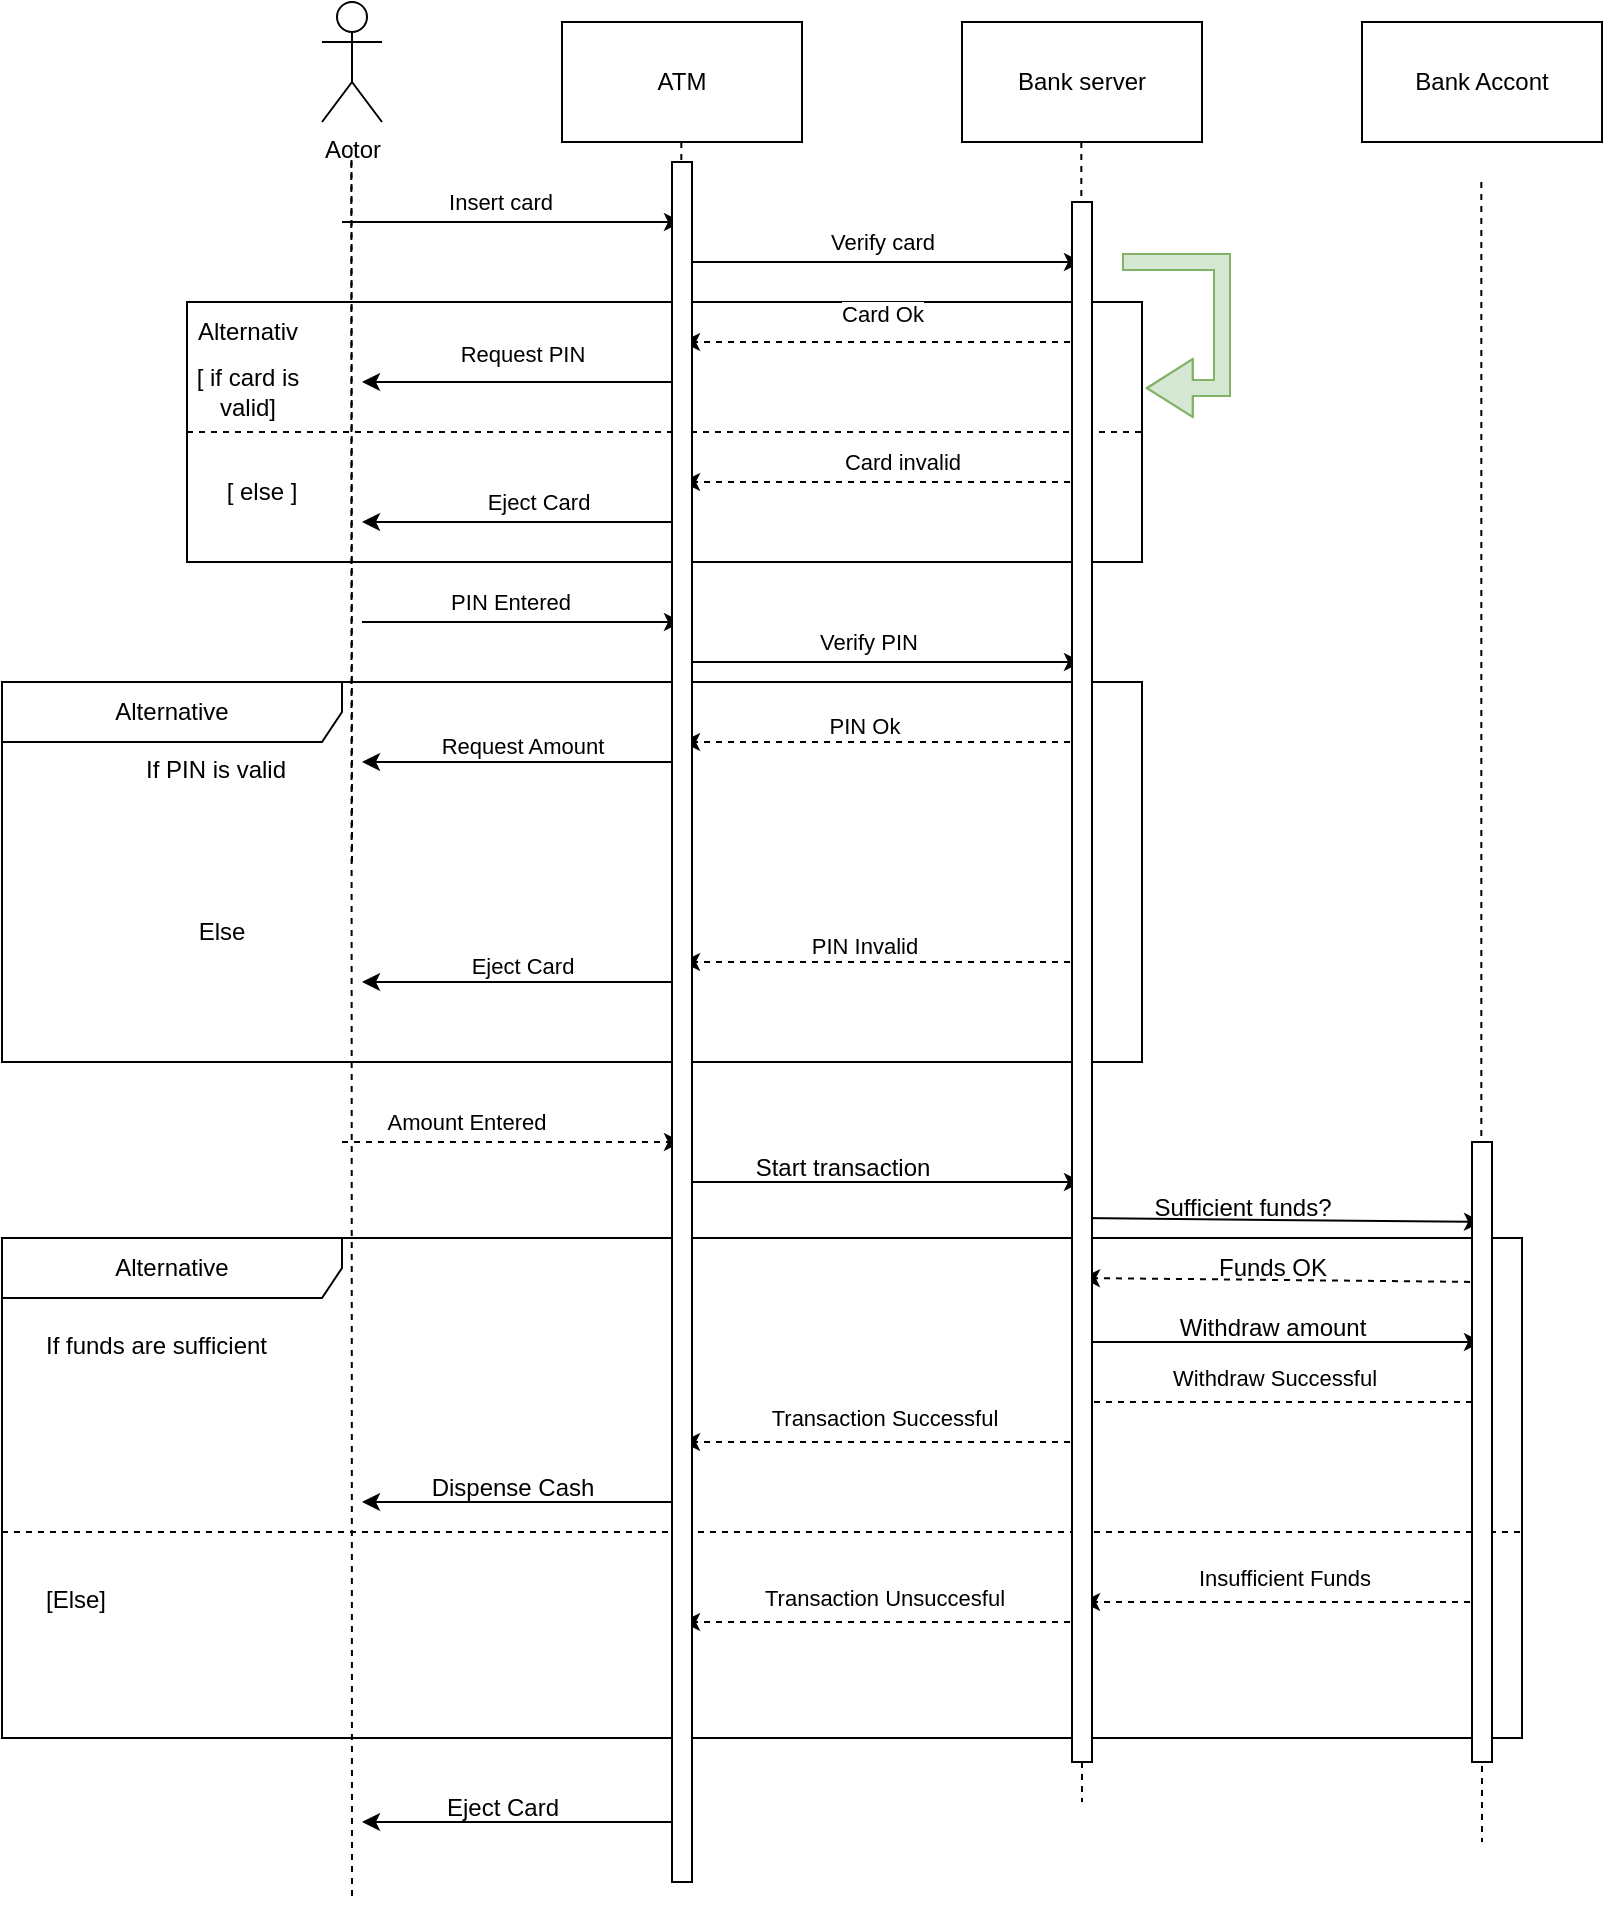 <mxfile version="22.1.7" type="github">
  <diagram name="Page-1" id="2YBvvXClWsGukQMizWep">
    <mxGraphModel dx="1687" dy="887" grid="1" gridSize="10" guides="1" tooltips="1" connect="1" arrows="1" fold="1" page="1" pageScale="1" pageWidth="850" pageHeight="1100" math="0" shadow="0">
      <root>
        <mxCell id="0" />
        <mxCell id="1" parent="0" />
        <mxCell id="-rkV7QmktQv8QUPjrSNt-29" value="" style="rounded=0;whiteSpace=wrap;html=1;" vertex="1" parent="1">
          <mxGeometry x="132.5" y="160" width="477.5" height="130" as="geometry" />
        </mxCell>
        <mxCell id="-rkV7QmktQv8QUPjrSNt-1" value="Actor" style="shape=umlActor;verticalLabelPosition=bottom;verticalAlign=top;html=1;outlineConnect=0;" vertex="1" parent="1">
          <mxGeometry x="200" y="10" width="30" height="60" as="geometry" />
        </mxCell>
        <mxCell id="-rkV7QmktQv8QUPjrSNt-2" value="ATM" style="rounded=0;whiteSpace=wrap;html=1;" vertex="1" parent="1">
          <mxGeometry x="320" y="20" width="120" height="60" as="geometry" />
        </mxCell>
        <mxCell id="-rkV7QmktQv8QUPjrSNt-5" value="Bank server" style="rounded=0;whiteSpace=wrap;html=1;" vertex="1" parent="1">
          <mxGeometry x="520" y="20" width="120" height="60" as="geometry" />
        </mxCell>
        <mxCell id="-rkV7QmktQv8QUPjrSNt-6" value="Bank Accont" style="rounded=0;whiteSpace=wrap;html=1;" vertex="1" parent="1">
          <mxGeometry x="720" y="20" width="120" height="60" as="geometry" />
        </mxCell>
        <mxCell id="-rkV7QmktQv8QUPjrSNt-10" value="" style="endArrow=none;dashed=1;html=1;rounded=0;" edge="1" parent="1">
          <mxGeometry width="50" height="50" relative="1" as="geometry">
            <mxPoint x="215" y="440" as="sourcePoint" />
            <mxPoint x="214.75" y="80" as="targetPoint" />
          </mxGeometry>
        </mxCell>
        <mxCell id="-rkV7QmktQv8QUPjrSNt-12" value="" style="endArrow=none;dashed=1;html=1;rounded=0;" edge="1" parent="1" source="-rkV7QmktQv8QUPjrSNt-106">
          <mxGeometry width="50" height="50" relative="1" as="geometry">
            <mxPoint x="579.66" y="80" as="sourcePoint" />
            <mxPoint x="580" y="910" as="targetPoint" />
            <Array as="points">
              <mxPoint x="580" y="620" />
            </Array>
          </mxGeometry>
        </mxCell>
        <mxCell id="-rkV7QmktQv8QUPjrSNt-14" value="" style="endArrow=classic;html=1;rounded=0;" edge="1" parent="1">
          <mxGeometry width="50" height="50" relative="1" as="geometry">
            <mxPoint x="210" y="120" as="sourcePoint" />
            <mxPoint x="380" y="120" as="targetPoint" />
          </mxGeometry>
        </mxCell>
        <mxCell id="-rkV7QmktQv8QUPjrSNt-15" value="Insert card" style="edgeLabel;html=1;align=center;verticalAlign=middle;resizable=0;points=[];" vertex="1" connectable="0" parent="-rkV7QmktQv8QUPjrSNt-14">
          <mxGeometry x="-0.075" y="-2" relative="1" as="geometry">
            <mxPoint y="-12" as="offset" />
          </mxGeometry>
        </mxCell>
        <mxCell id="-rkV7QmktQv8QUPjrSNt-17" value="" style="endArrow=classic;html=1;rounded=0;" edge="1" parent="1">
          <mxGeometry width="50" height="50" relative="1" as="geometry">
            <mxPoint x="380" y="140" as="sourcePoint" />
            <mxPoint x="580" y="140" as="targetPoint" />
          </mxGeometry>
        </mxCell>
        <mxCell id="-rkV7QmktQv8QUPjrSNt-19" value="Verify card" style="edgeLabel;html=1;align=center;verticalAlign=middle;resizable=0;points=[];" vertex="1" connectable="0" parent="-rkV7QmktQv8QUPjrSNt-17">
          <mxGeometry y="-2" relative="1" as="geometry">
            <mxPoint y="-12" as="offset" />
          </mxGeometry>
        </mxCell>
        <mxCell id="-rkV7QmktQv8QUPjrSNt-22" value="" style="endArrow=classic;html=1;rounded=0;dashed=1;" edge="1" parent="1">
          <mxGeometry width="50" height="50" relative="1" as="geometry">
            <mxPoint x="580" y="180" as="sourcePoint" />
            <mxPoint x="380" y="180" as="targetPoint" />
          </mxGeometry>
        </mxCell>
        <mxCell id="-rkV7QmktQv8QUPjrSNt-23" value="Card Ok" style="edgeLabel;html=1;align=center;verticalAlign=middle;resizable=0;points=[];" vertex="1" connectable="0" parent="-rkV7QmktQv8QUPjrSNt-22">
          <mxGeometry y="-2" relative="1" as="geometry">
            <mxPoint y="-12" as="offset" />
          </mxGeometry>
        </mxCell>
        <mxCell id="-rkV7QmktQv8QUPjrSNt-24" value="" style="endArrow=classic;html=1;rounded=0;" edge="1" parent="1">
          <mxGeometry width="50" height="50" relative="1" as="geometry">
            <mxPoint x="380" y="200" as="sourcePoint" />
            <mxPoint x="220" y="200" as="targetPoint" />
          </mxGeometry>
        </mxCell>
        <mxCell id="-rkV7QmktQv8QUPjrSNt-25" value="Request PIN" style="edgeLabel;html=1;align=center;verticalAlign=middle;resizable=0;points=[];" vertex="1" connectable="0" parent="-rkV7QmktQv8QUPjrSNt-24">
          <mxGeometry y="-2" relative="1" as="geometry">
            <mxPoint y="-12" as="offset" />
          </mxGeometry>
        </mxCell>
        <mxCell id="-rkV7QmktQv8QUPjrSNt-30" value="Alternativ" style="text;html=1;strokeColor=none;fillColor=none;align=center;verticalAlign=middle;whiteSpace=wrap;rounded=0;" vertex="1" parent="1">
          <mxGeometry x="132.5" y="160" width="60" height="30" as="geometry" />
        </mxCell>
        <mxCell id="-rkV7QmktQv8QUPjrSNt-31" value="" style="endArrow=block;html=1;rounded=0;shape=flexArrow;width=8;endSize=7.33;entryX=1.004;entryY=0.331;entryDx=0;entryDy=0;entryPerimeter=0;fillColor=#d5e8d4;strokeColor=#82b366;" edge="1" parent="1" target="-rkV7QmktQv8QUPjrSNt-29">
          <mxGeometry width="50" height="50" relative="1" as="geometry">
            <mxPoint x="600" y="140" as="sourcePoint" />
            <mxPoint x="650" y="210" as="targetPoint" />
            <Array as="points">
              <mxPoint x="650" y="140" />
              <mxPoint x="650" y="203" />
            </Array>
          </mxGeometry>
        </mxCell>
        <mxCell id="-rkV7QmktQv8QUPjrSNt-33" value="" style="endArrow=none;dashed=1;html=1;rounded=0;entryX=1;entryY=0.5;entryDx=0;entryDy=0;exitX=0;exitY=0.5;exitDx=0;exitDy=0;" edge="1" parent="1" source="-rkV7QmktQv8QUPjrSNt-29" target="-rkV7QmktQv8QUPjrSNt-29">
          <mxGeometry width="50" height="50" relative="1" as="geometry">
            <mxPoint x="120" y="230" as="sourcePoint" />
            <mxPoint x="170" y="180" as="targetPoint" />
          </mxGeometry>
        </mxCell>
        <mxCell id="-rkV7QmktQv8QUPjrSNt-34" value="[ if card is valid]" style="text;html=1;strokeColor=none;fillColor=none;align=center;verticalAlign=middle;whiteSpace=wrap;rounded=0;" vertex="1" parent="1">
          <mxGeometry x="132.5" y="190" width="60" height="30" as="geometry" />
        </mxCell>
        <mxCell id="-rkV7QmktQv8QUPjrSNt-35" value="[ else ]" style="text;html=1;strokeColor=none;fillColor=none;align=center;verticalAlign=middle;whiteSpace=wrap;rounded=0;" vertex="1" parent="1">
          <mxGeometry x="140" y="240" width="60" height="30" as="geometry" />
        </mxCell>
        <mxCell id="-rkV7QmktQv8QUPjrSNt-40" value="" style="endArrow=classic;html=1;rounded=0;dashed=1;" edge="1" parent="1">
          <mxGeometry width="50" height="50" relative="1" as="geometry">
            <mxPoint x="580" y="250" as="sourcePoint" />
            <mxPoint x="380" y="250" as="targetPoint" />
          </mxGeometry>
        </mxCell>
        <mxCell id="-rkV7QmktQv8QUPjrSNt-41" value="Card invalid" style="edgeLabel;html=1;align=center;verticalAlign=middle;resizable=0;points=[];" vertex="1" connectable="0" parent="-rkV7QmktQv8QUPjrSNt-40">
          <mxGeometry x="-0.1" y="-1" relative="1" as="geometry">
            <mxPoint y="-9" as="offset" />
          </mxGeometry>
        </mxCell>
        <mxCell id="-rkV7QmktQv8QUPjrSNt-43" value="" style="endArrow=classic;html=1;rounded=0;" edge="1" parent="1">
          <mxGeometry width="50" height="50" relative="1" as="geometry">
            <mxPoint x="380" y="270" as="sourcePoint" />
            <mxPoint x="220" y="270" as="targetPoint" />
          </mxGeometry>
        </mxCell>
        <mxCell id="-rkV7QmktQv8QUPjrSNt-44" value="Eject Card" style="edgeLabel;html=1;align=center;verticalAlign=middle;resizable=0;points=[];" vertex="1" connectable="0" parent="-rkV7QmktQv8QUPjrSNt-43">
          <mxGeometry x="-0.1" y="-1" relative="1" as="geometry">
            <mxPoint y="-9" as="offset" />
          </mxGeometry>
        </mxCell>
        <mxCell id="-rkV7QmktQv8QUPjrSNt-45" value="" style="endArrow=classic;html=1;rounded=0;" edge="1" parent="1">
          <mxGeometry width="50" height="50" relative="1" as="geometry">
            <mxPoint x="220" y="320" as="sourcePoint" />
            <mxPoint x="380" y="320" as="targetPoint" />
          </mxGeometry>
        </mxCell>
        <mxCell id="-rkV7QmktQv8QUPjrSNt-46" value="PIN Entered" style="edgeLabel;html=1;align=center;verticalAlign=middle;resizable=0;points=[];" vertex="1" connectable="0" parent="-rkV7QmktQv8QUPjrSNt-45">
          <mxGeometry x="-0.075" y="1" relative="1" as="geometry">
            <mxPoint y="-9" as="offset" />
          </mxGeometry>
        </mxCell>
        <mxCell id="-rkV7QmktQv8QUPjrSNt-47" value="" style="endArrow=classic;html=1;rounded=0;" edge="1" parent="1">
          <mxGeometry width="50" height="50" relative="1" as="geometry">
            <mxPoint x="380" y="340" as="sourcePoint" />
            <mxPoint x="580" y="340" as="targetPoint" />
          </mxGeometry>
        </mxCell>
        <mxCell id="-rkV7QmktQv8QUPjrSNt-48" value="Verify PIN" style="edgeLabel;html=1;align=center;verticalAlign=middle;resizable=0;points=[];" vertex="1" connectable="0" parent="-rkV7QmktQv8QUPjrSNt-47">
          <mxGeometry x="-0.075" y="1" relative="1" as="geometry">
            <mxPoint y="-9" as="offset" />
          </mxGeometry>
        </mxCell>
        <mxCell id="-rkV7QmktQv8QUPjrSNt-54" value="Alternative" style="shape=umlFrame;whiteSpace=wrap;html=1;pointerEvents=0;recursiveResize=0;container=1;collapsible=0;width=170;" vertex="1" parent="1">
          <mxGeometry x="40" y="350" width="570" height="190" as="geometry" />
        </mxCell>
        <mxCell id="-rkV7QmktQv8QUPjrSNt-55" value="If PIN is valid" style="text;html=1;" vertex="1" parent="-rkV7QmktQv8QUPjrSNt-54">
          <mxGeometry width="100" height="20" relative="1" as="geometry">
            <mxPoint x="70" y="30" as="offset" />
          </mxGeometry>
        </mxCell>
        <mxCell id="-rkV7QmktQv8QUPjrSNt-62" value="Else" style="text;html=1;strokeColor=none;fillColor=none;align=center;verticalAlign=middle;whiteSpace=wrap;rounded=0;" vertex="1" parent="-rkV7QmktQv8QUPjrSNt-54">
          <mxGeometry x="80" y="110" width="60" height="30" as="geometry" />
        </mxCell>
        <mxCell id="-rkV7QmktQv8QUPjrSNt-49" value="" style="endArrow=classic;html=1;rounded=0;dashed=1;" edge="1" parent="-rkV7QmktQv8QUPjrSNt-54">
          <mxGeometry width="50" height="50" relative="1" as="geometry">
            <mxPoint x="540" y="30" as="sourcePoint" />
            <mxPoint x="340" y="30" as="targetPoint" />
          </mxGeometry>
        </mxCell>
        <mxCell id="-rkV7QmktQv8QUPjrSNt-50" value="PIN Ok" style="edgeLabel;html=1;align=center;verticalAlign=middle;resizable=0;points=[];" vertex="1" connectable="0" parent="-rkV7QmktQv8QUPjrSNt-49">
          <mxGeometry x="-0.075" y="1" relative="1" as="geometry">
            <mxPoint x="-17" y="-9" as="offset" />
          </mxGeometry>
        </mxCell>
        <mxCell id="-rkV7QmktQv8QUPjrSNt-52" value="" style="endArrow=classic;html=1;rounded=0;" edge="1" parent="-rkV7QmktQv8QUPjrSNt-54">
          <mxGeometry width="50" height="50" relative="1" as="geometry">
            <mxPoint x="340" y="40" as="sourcePoint" />
            <mxPoint x="180" y="40" as="targetPoint" />
          </mxGeometry>
        </mxCell>
        <mxCell id="-rkV7QmktQv8QUPjrSNt-53" value="Request Amount" style="edgeLabel;html=1;align=center;verticalAlign=middle;resizable=0;points=[];" vertex="1" connectable="0" parent="-rkV7QmktQv8QUPjrSNt-52">
          <mxGeometry x="-0.075" y="1" relative="1" as="geometry">
            <mxPoint x="-6" y="-9" as="offset" />
          </mxGeometry>
        </mxCell>
        <mxCell id="-rkV7QmktQv8QUPjrSNt-63" value="" style="endArrow=classic;html=1;rounded=0;dashed=1;" edge="1" parent="-rkV7QmktQv8QUPjrSNt-54">
          <mxGeometry width="50" height="50" relative="1" as="geometry">
            <mxPoint x="540" y="140" as="sourcePoint" />
            <mxPoint x="340" y="140" as="targetPoint" />
          </mxGeometry>
        </mxCell>
        <mxCell id="-rkV7QmktQv8QUPjrSNt-64" value="PIN Invalid" style="edgeLabel;html=1;align=center;verticalAlign=middle;resizable=0;points=[];" vertex="1" connectable="0" parent="-rkV7QmktQv8QUPjrSNt-63">
          <mxGeometry x="-0.075" y="1" relative="1" as="geometry">
            <mxPoint x="-17" y="-9" as="offset" />
          </mxGeometry>
        </mxCell>
        <mxCell id="-rkV7QmktQv8QUPjrSNt-65" value="" style="endArrow=classic;html=1;rounded=0;" edge="1" parent="-rkV7QmktQv8QUPjrSNt-54">
          <mxGeometry width="50" height="50" relative="1" as="geometry">
            <mxPoint x="340" y="150" as="sourcePoint" />
            <mxPoint x="180" y="150" as="targetPoint" />
          </mxGeometry>
        </mxCell>
        <mxCell id="-rkV7QmktQv8QUPjrSNt-66" value="Eject Card" style="edgeLabel;html=1;align=center;verticalAlign=middle;resizable=0;points=[];" vertex="1" connectable="0" parent="-rkV7QmktQv8QUPjrSNt-65">
          <mxGeometry x="-0.075" y="1" relative="1" as="geometry">
            <mxPoint x="-6" y="-9" as="offset" />
          </mxGeometry>
        </mxCell>
        <mxCell id="-rkV7QmktQv8QUPjrSNt-58" value="" style="endArrow=none;dashed=1;html=1;rounded=0;" edge="1" parent="1">
          <mxGeometry width="50" height="50" relative="1" as="geometry">
            <mxPoint x="379.66" y="80" as="sourcePoint" />
            <mxPoint x="380" y="930" as="targetPoint" />
          </mxGeometry>
        </mxCell>
        <mxCell id="-rkV7QmktQv8QUPjrSNt-61" value="" style="endArrow=none;dashed=1;html=1;rounded=0;" edge="1" parent="1">
          <mxGeometry width="50" height="50" relative="1" as="geometry">
            <mxPoint x="214.66" y="90" as="sourcePoint" />
            <mxPoint x="215" y="960" as="targetPoint" />
          </mxGeometry>
        </mxCell>
        <mxCell id="-rkV7QmktQv8QUPjrSNt-67" value="" style="endArrow=classic;html=1;rounded=0;dashed=1;" edge="1" parent="1">
          <mxGeometry width="50" height="50" relative="1" as="geometry">
            <mxPoint x="210" y="580" as="sourcePoint" />
            <mxPoint x="380" y="580" as="targetPoint" />
          </mxGeometry>
        </mxCell>
        <mxCell id="-rkV7QmktQv8QUPjrSNt-68" value="Amount Entered" style="edgeLabel;html=1;align=center;verticalAlign=middle;resizable=0;points=[];" vertex="1" connectable="0" parent="-rkV7QmktQv8QUPjrSNt-67">
          <mxGeometry x="-0.075" y="1" relative="1" as="geometry">
            <mxPoint x="-17" y="-9" as="offset" />
          </mxGeometry>
        </mxCell>
        <mxCell id="-rkV7QmktQv8QUPjrSNt-69" value="" style="endArrow=classic;html=1;rounded=0;" edge="1" parent="1">
          <mxGeometry width="50" height="50" relative="1" as="geometry">
            <mxPoint x="380" y="600" as="sourcePoint" />
            <mxPoint x="580" y="600" as="targetPoint" />
          </mxGeometry>
        </mxCell>
        <mxCell id="-rkV7QmktQv8QUPjrSNt-70" value="Start transaction" style="text;html=1;align=center;verticalAlign=middle;resizable=0;points=[];autosize=1;strokeColor=none;fillColor=none;" vertex="1" parent="1">
          <mxGeometry x="405" y="578" width="110" height="30" as="geometry" />
        </mxCell>
        <mxCell id="-rkV7QmktQv8QUPjrSNt-71" value="" style="endArrow=classic;html=1;rounded=0;" edge="1" parent="1">
          <mxGeometry width="50" height="50" relative="1" as="geometry">
            <mxPoint x="580" y="618" as="sourcePoint" />
            <mxPoint x="780" y="620" as="targetPoint" />
          </mxGeometry>
        </mxCell>
        <mxCell id="-rkV7QmktQv8QUPjrSNt-72" value="Sufficient funds?" style="text;html=1;align=center;verticalAlign=middle;resizable=0;points=[];autosize=1;strokeColor=none;fillColor=none;" vertex="1" parent="1">
          <mxGeometry x="605" y="598" width="110" height="30" as="geometry" />
        </mxCell>
        <mxCell id="-rkV7QmktQv8QUPjrSNt-73" value="" style="endArrow=classic;html=1;rounded=0;dashed=1;" edge="1" parent="1">
          <mxGeometry width="50" height="50" relative="1" as="geometry">
            <mxPoint x="780" y="650" as="sourcePoint" />
            <mxPoint x="580" y="648" as="targetPoint" />
          </mxGeometry>
        </mxCell>
        <mxCell id="-rkV7QmktQv8QUPjrSNt-74" value="Funds OK" style="text;html=1;align=center;verticalAlign=middle;resizable=0;points=[];autosize=1;strokeColor=none;fillColor=none;" vertex="1" parent="1">
          <mxGeometry x="635" y="628" width="80" height="30" as="geometry" />
        </mxCell>
        <mxCell id="-rkV7QmktQv8QUPjrSNt-75" value="" style="endArrow=classic;html=1;rounded=0;" edge="1" parent="1">
          <mxGeometry width="50" height="50" relative="1" as="geometry">
            <mxPoint x="580" y="680" as="sourcePoint" />
            <mxPoint x="780" y="680" as="targetPoint" />
          </mxGeometry>
        </mxCell>
        <mxCell id="-rkV7QmktQv8QUPjrSNt-76" value="Withdraw amount" style="text;html=1;align=center;verticalAlign=middle;resizable=0;points=[];autosize=1;strokeColor=none;fillColor=none;" vertex="1" parent="1">
          <mxGeometry x="615" y="658" width="120" height="30" as="geometry" />
        </mxCell>
        <mxCell id="-rkV7QmktQv8QUPjrSNt-77" value="" style="endArrow=classic;html=1;rounded=0;dashed=1;" edge="1" parent="1">
          <mxGeometry width="50" height="50" relative="1" as="geometry">
            <mxPoint x="775" y="710" as="sourcePoint" />
            <mxPoint x="575" y="710" as="targetPoint" />
          </mxGeometry>
        </mxCell>
        <mxCell id="-rkV7QmktQv8QUPjrSNt-78" value="Withdraw Successful" style="edgeLabel;html=1;align=center;verticalAlign=middle;resizable=0;points=[];" vertex="1" connectable="0" parent="-rkV7QmktQv8QUPjrSNt-77">
          <mxGeometry x="0.005" y="-2" relative="1" as="geometry">
            <mxPoint x="1" y="-10" as="offset" />
          </mxGeometry>
        </mxCell>
        <mxCell id="-rkV7QmktQv8QUPjrSNt-79" value="" style="endArrow=classic;html=1;rounded=0;dashed=1;" edge="1" parent="1">
          <mxGeometry width="50" height="50" relative="1" as="geometry">
            <mxPoint x="580" y="730" as="sourcePoint" />
            <mxPoint x="380" y="730" as="targetPoint" />
          </mxGeometry>
        </mxCell>
        <mxCell id="-rkV7QmktQv8QUPjrSNt-80" value="Transaction Successful" style="edgeLabel;html=1;align=center;verticalAlign=middle;resizable=0;points=[];" vertex="1" connectable="0" parent="-rkV7QmktQv8QUPjrSNt-79">
          <mxGeometry x="0.005" y="-2" relative="1" as="geometry">
            <mxPoint x="1" y="-10" as="offset" />
          </mxGeometry>
        </mxCell>
        <mxCell id="-rkV7QmktQv8QUPjrSNt-81" value="" style="endArrow=classic;html=1;rounded=0;" edge="1" parent="1">
          <mxGeometry width="50" height="50" relative="1" as="geometry">
            <mxPoint x="380" y="760" as="sourcePoint" />
            <mxPoint x="220" y="760" as="targetPoint" />
          </mxGeometry>
        </mxCell>
        <mxCell id="-rkV7QmktQv8QUPjrSNt-82" value="Dispense Cash" style="text;html=1;align=center;verticalAlign=middle;resizable=0;points=[];autosize=1;strokeColor=none;fillColor=none;" vertex="1" parent="1">
          <mxGeometry x="240" y="738" width="110" height="30" as="geometry" />
        </mxCell>
        <mxCell id="-rkV7QmktQv8QUPjrSNt-94" value="Alternative" style="shape=umlFrame;whiteSpace=wrap;html=1;pointerEvents=0;recursiveResize=0;container=1;collapsible=0;width=170;" vertex="1" parent="1">
          <mxGeometry x="40" y="628" width="760" height="250" as="geometry" />
        </mxCell>
        <mxCell id="-rkV7QmktQv8QUPjrSNt-95" value="If funds are sufficient" style="text;html=1;" vertex="1" parent="-rkV7QmktQv8QUPjrSNt-94">
          <mxGeometry width="100" height="20" relative="1" as="geometry">
            <mxPoint x="20" y="40" as="offset" />
          </mxGeometry>
        </mxCell>
        <mxCell id="-rkV7QmktQv8QUPjrSNt-96" value="[Else]" style="line;strokeWidth=1;dashed=1;labelPosition=center;verticalLabelPosition=bottom;align=left;verticalAlign=top;spacingLeft=20;spacingTop=15;html=1;whiteSpace=wrap;" vertex="1" parent="-rkV7QmktQv8QUPjrSNt-94">
          <mxGeometry y="142" width="760" height="10" as="geometry" />
        </mxCell>
        <mxCell id="-rkV7QmktQv8QUPjrSNt-99" value="" style="endArrow=classic;html=1;rounded=0;dashed=1;" edge="1" parent="-rkV7QmktQv8QUPjrSNt-94">
          <mxGeometry width="50" height="50" relative="1" as="geometry">
            <mxPoint x="740" y="182" as="sourcePoint" />
            <mxPoint x="540" y="182" as="targetPoint" />
          </mxGeometry>
        </mxCell>
        <mxCell id="-rkV7QmktQv8QUPjrSNt-100" value="Insufficient Funds" style="edgeLabel;html=1;align=center;verticalAlign=middle;resizable=0;points=[];" vertex="1" connectable="0" parent="-rkV7QmktQv8QUPjrSNt-99">
          <mxGeometry x="0.005" y="-2" relative="1" as="geometry">
            <mxPoint x="1" y="-10" as="offset" />
          </mxGeometry>
        </mxCell>
        <mxCell id="-rkV7QmktQv8QUPjrSNt-101" value="" style="endArrow=classic;html=1;rounded=0;dashed=1;" edge="1" parent="-rkV7QmktQv8QUPjrSNt-94">
          <mxGeometry width="50" height="50" relative="1" as="geometry">
            <mxPoint x="540" y="192" as="sourcePoint" />
            <mxPoint x="340" y="192" as="targetPoint" />
          </mxGeometry>
        </mxCell>
        <mxCell id="-rkV7QmktQv8QUPjrSNt-102" value="Transaction Unsuccesful" style="edgeLabel;html=1;align=center;verticalAlign=middle;resizable=0;points=[];" vertex="1" connectable="0" parent="-rkV7QmktQv8QUPjrSNt-101">
          <mxGeometry x="0.005" y="-2" relative="1" as="geometry">
            <mxPoint x="1" y="-10" as="offset" />
          </mxGeometry>
        </mxCell>
        <mxCell id="-rkV7QmktQv8QUPjrSNt-98" value="" style="endArrow=none;dashed=1;html=1;rounded=0;" edge="1" parent="1" source="-rkV7QmktQv8QUPjrSNt-108">
          <mxGeometry width="50" height="50" relative="1" as="geometry">
            <mxPoint x="779.66" y="100" as="sourcePoint" />
            <mxPoint x="780" y="930" as="targetPoint" />
            <Array as="points">
              <mxPoint x="780" y="640" />
            </Array>
          </mxGeometry>
        </mxCell>
        <mxCell id="-rkV7QmktQv8QUPjrSNt-103" value="" style="endArrow=classic;html=1;rounded=0;" edge="1" parent="1">
          <mxGeometry width="50" height="50" relative="1" as="geometry">
            <mxPoint x="380" y="920" as="sourcePoint" />
            <mxPoint x="220" y="920" as="targetPoint" />
          </mxGeometry>
        </mxCell>
        <mxCell id="-rkV7QmktQv8QUPjrSNt-104" value="Eject Card" style="text;html=1;align=center;verticalAlign=middle;resizable=0;points=[];autosize=1;strokeColor=none;fillColor=none;" vertex="1" parent="1">
          <mxGeometry x="250" y="898" width="80" height="30" as="geometry" />
        </mxCell>
        <mxCell id="-rkV7QmktQv8QUPjrSNt-105" value="" style="html=1;points=[[0,0,0,0,5],[0,1,0,0,-5],[1,0,0,0,5],[1,1,0,0,-5]];perimeter=orthogonalPerimeter;outlineConnect=0;targetShapes=umlLifeline;portConstraint=eastwest;newEdgeStyle={&quot;curved&quot;:0,&quot;rounded&quot;:0};" vertex="1" parent="1">
          <mxGeometry x="375" y="90" width="10" height="860" as="geometry" />
        </mxCell>
        <mxCell id="-rkV7QmktQv8QUPjrSNt-107" value="" style="endArrow=none;dashed=1;html=1;rounded=0;" edge="1" parent="1" target="-rkV7QmktQv8QUPjrSNt-106">
          <mxGeometry width="50" height="50" relative="1" as="geometry">
            <mxPoint x="579.66" y="80" as="sourcePoint" />
            <mxPoint x="580" y="910" as="targetPoint" />
            <Array as="points" />
          </mxGeometry>
        </mxCell>
        <mxCell id="-rkV7QmktQv8QUPjrSNt-106" value="" style="html=1;points=[[0,0,0,0,5],[0,1,0,0,-5],[1,0,0,0,5],[1,1,0,0,-5]];perimeter=orthogonalPerimeter;outlineConnect=0;targetShapes=umlLifeline;portConstraint=eastwest;newEdgeStyle={&quot;curved&quot;:0,&quot;rounded&quot;:0};" vertex="1" parent="1">
          <mxGeometry x="575" y="110" width="10" height="780" as="geometry" />
        </mxCell>
        <mxCell id="-rkV7QmktQv8QUPjrSNt-109" value="" style="endArrow=none;dashed=1;html=1;rounded=0;" edge="1" parent="1" target="-rkV7QmktQv8QUPjrSNt-108">
          <mxGeometry width="50" height="50" relative="1" as="geometry">
            <mxPoint x="779.66" y="100" as="sourcePoint" />
            <mxPoint x="780" y="930" as="targetPoint" />
            <Array as="points" />
          </mxGeometry>
        </mxCell>
        <mxCell id="-rkV7QmktQv8QUPjrSNt-108" value="" style="html=1;points=[[0,0,0,0,5],[0,1,0,0,-5],[1,0,0,0,5],[1,1,0,0,-5]];perimeter=orthogonalPerimeter;outlineConnect=0;targetShapes=umlLifeline;portConstraint=eastwest;newEdgeStyle={&quot;curved&quot;:0,&quot;rounded&quot;:0};" vertex="1" parent="1">
          <mxGeometry x="775" y="580" width="10" height="310" as="geometry" />
        </mxCell>
      </root>
    </mxGraphModel>
  </diagram>
</mxfile>
